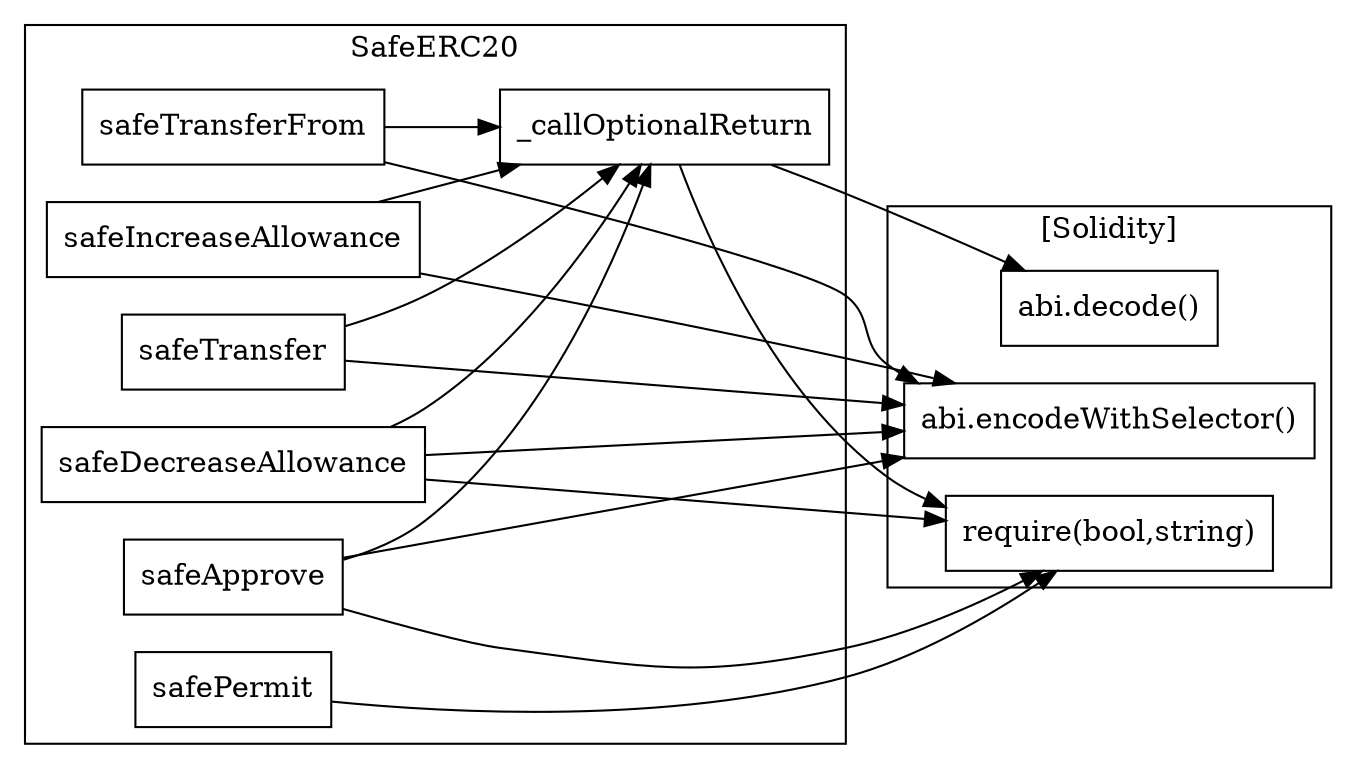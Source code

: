 strict digraph {
rankdir="LR"
node [shape=box]
subgraph cluster_1248_SafeERC20 {
label = "SafeERC20"
"1248_safeTransferFrom" [label="safeTransferFrom"]
"1248_safeDecreaseAllowance" [label="safeDecreaseAllowance"]
"1248_safeApprove" [label="safeApprove"]
"1248_safePermit" [label="safePermit"]
"1248_safeIncreaseAllowance" [label="safeIncreaseAllowance"]
"1248_safeTransfer" [label="safeTransfer"]
"1248__callOptionalReturn" [label="_callOptionalReturn"]
"1248_safeApprove" -> "1248__callOptionalReturn"
"1248_safeTransferFrom" -> "1248__callOptionalReturn"
"1248_safeTransfer" -> "1248__callOptionalReturn"
"1248_safeIncreaseAllowance" -> "1248__callOptionalReturn"
"1248_safeDecreaseAllowance" -> "1248__callOptionalReturn"
}subgraph cluster_solidity {
label = "[Solidity]"
"abi.decode()" 
"require(bool,string)" 
"abi.encodeWithSelector()" 
"1248_safePermit" -> "require(bool,string)"
"1248_safeTransferFrom" -> "abi.encodeWithSelector()"
"1248__callOptionalReturn" -> "require(bool,string)"
"1248_safeTransfer" -> "abi.encodeWithSelector()"
"1248_safeIncreaseAllowance" -> "abi.encodeWithSelector()"
"1248_safeApprove" -> "abi.encodeWithSelector()"
"1248_safeDecreaseAllowance" -> "abi.encodeWithSelector()"
"1248__callOptionalReturn" -> "abi.decode()"
"1248_safeDecreaseAllowance" -> "require(bool,string)"
"1248_safeApprove" -> "require(bool,string)"
}
}